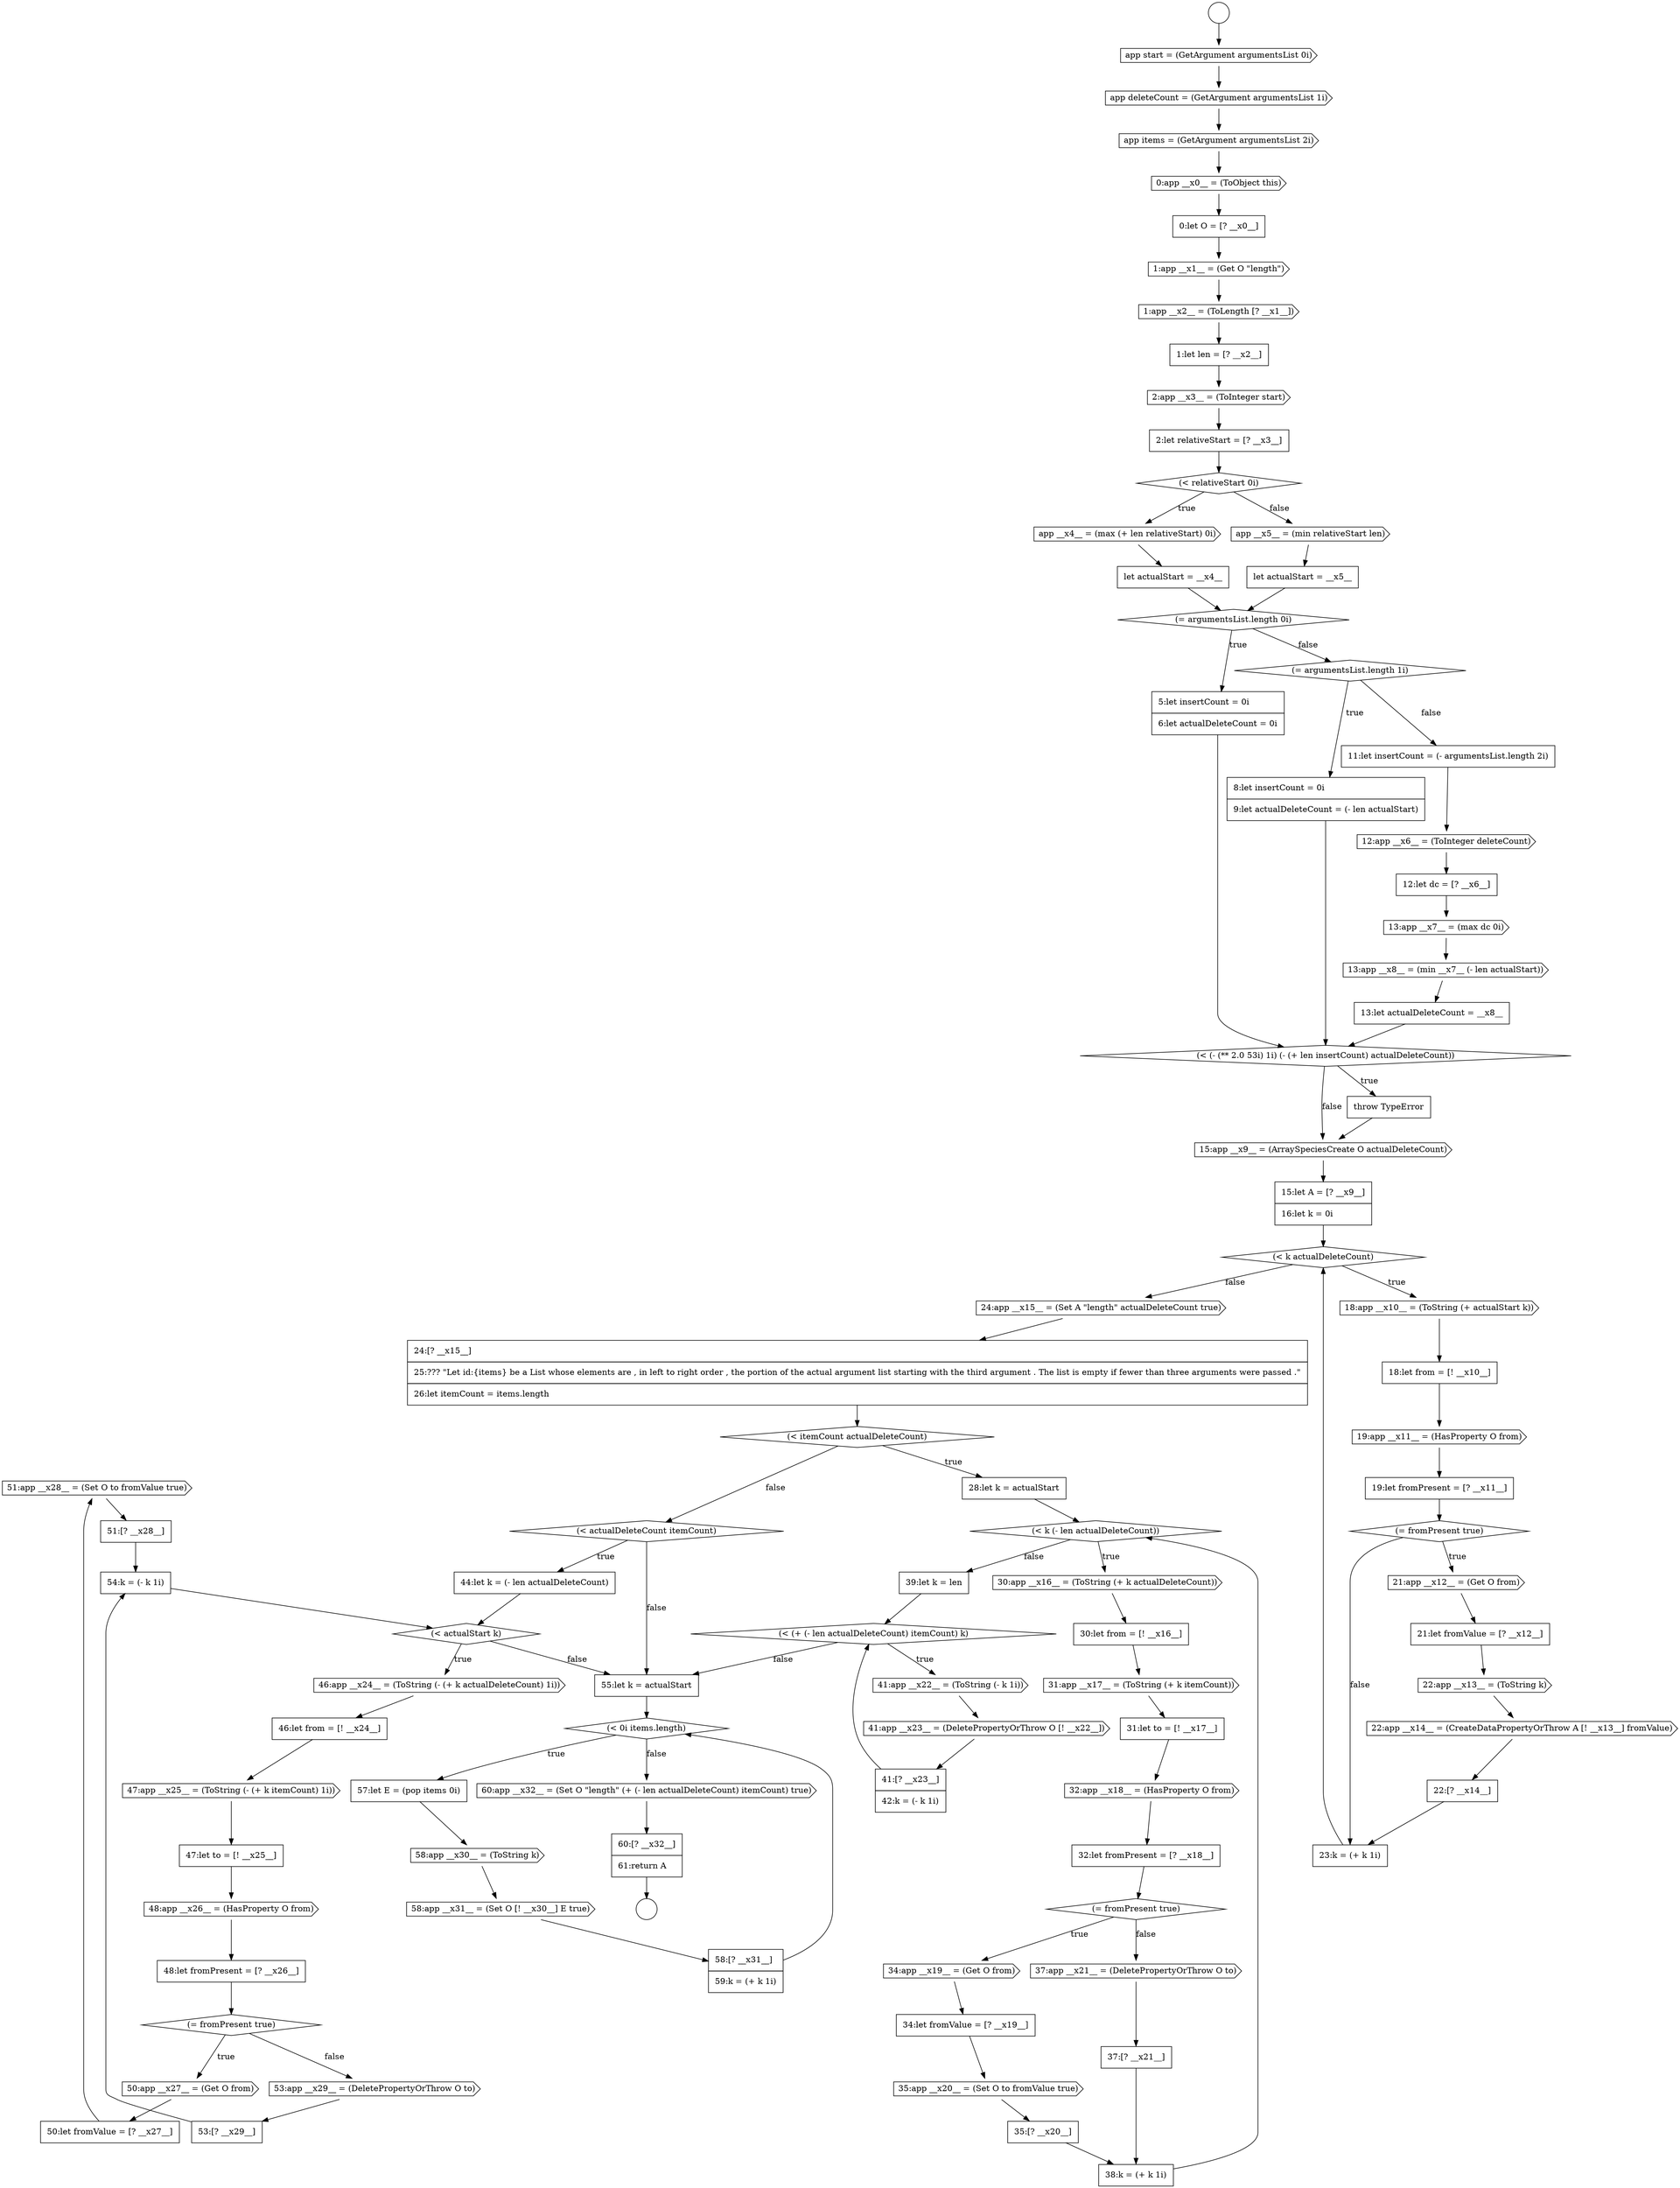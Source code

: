 digraph {
  node14114 [shape=cds, label=<<font color="black">51:app __x28__ = (Set O to fromValue true)</font>> color="black" fillcolor="white" style=filled]
  node14038 [shape=cds, label=<<font color="black">app deleteCount = (GetArgument argumentsList 1i)</font>> color="black" fillcolor="white" style=filled]
  node14057 [shape=cds, label=<<font color="black">12:app __x6__ = (ToInteger deleteCount)</font>> color="black" fillcolor="white" style=filled]
  node14117 [shape=none, margin=0, label=<<font color="black">
    <table border="0" cellborder="1" cellspacing="0" cellpadding="10">
      <tr><td align="left">53:[? __x29__]</td></tr>
    </table>
  </font>> color="black" fillcolor="white" style=filled]
  node14078 [shape=cds, label=<<font color="black">24:app __x15__ = (Set A &quot;length&quot; actualDeleteCount true)</font>> color="black" fillcolor="white" style=filled]
  node14093 [shape=none, margin=0, label=<<font color="black">
    <table border="0" cellborder="1" cellspacing="0" cellpadding="10">
      <tr><td align="left">35:[? __x20__]</td></tr>
    </table>
  </font>> color="black" fillcolor="white" style=filled]
  node14124 [shape=none, margin=0, label=<<font color="black">
    <table border="0" cellborder="1" cellspacing="0" cellpadding="10">
      <tr><td align="left">58:[? __x31__]</td></tr>
      <tr><td align="left">59:k = (+ k 1i)</td></tr>
    </table>
  </font>> color="black" fillcolor="white" style=filled]
  node14084 [shape=none, margin=0, label=<<font color="black">
    <table border="0" cellborder="1" cellspacing="0" cellpadding="10">
      <tr><td align="left">30:let from = [! __x16__]</td></tr>
    </table>
  </font>> color="black" fillcolor="white" style=filled]
  node14089 [shape=diamond, label=<<font color="black">(= fromPresent true)</font>> color="black" fillcolor="white" style=filled]
  node14099 [shape=cds, label=<<font color="black">41:app __x22__ = (ToString (- k 1i))</font>> color="black" fillcolor="white" style=filled]
  node14088 [shape=none, margin=0, label=<<font color="black">
    <table border="0" cellborder="1" cellspacing="0" cellpadding="10">
      <tr><td align="left">32:let fromPresent = [? __x18__]</td></tr>
    </table>
  </font>> color="black" fillcolor="white" style=filled]
  node14039 [shape=cds, label=<<font color="black">app items = (GetArgument argumentsList 2i)</font>> color="black" fillcolor="white" style=filled]
  node14103 [shape=none, margin=0, label=<<font color="black">
    <table border="0" cellborder="1" cellspacing="0" cellpadding="10">
      <tr><td align="left">44:let k = (- len actualDeleteCount)</td></tr>
    </table>
  </font>> color="black" fillcolor="white" style=filled]
  node14109 [shape=cds, label=<<font color="black">48:app __x26__ = (HasProperty O from)</font>> color="black" fillcolor="white" style=filled]
  node14051 [shape=none, margin=0, label=<<font color="black">
    <table border="0" cellborder="1" cellspacing="0" cellpadding="10">
      <tr><td align="left">let actualStart = __x5__</td></tr>
    </table>
  </font>> color="black" fillcolor="white" style=filled]
  node14056 [shape=none, margin=0, label=<<font color="black">
    <table border="0" cellborder="1" cellspacing="0" cellpadding="10">
      <tr><td align="left">11:let insertCount = (- argumentsList.length 2i)</td></tr>
    </table>
  </font>> color="black" fillcolor="white" style=filled]
  node14061 [shape=none, margin=0, label=<<font color="black">
    <table border="0" cellborder="1" cellspacing="0" cellpadding="10">
      <tr><td align="left">13:let actualDeleteCount = __x8__</td></tr>
    </table>
  </font>> color="black" fillcolor="white" style=filled]
  node14066 [shape=diamond, label=<<font color="black">(&lt; k actualDeleteCount)</font>> color="black" fillcolor="white" style=filled]
  node14113 [shape=none, margin=0, label=<<font color="black">
    <table border="0" cellborder="1" cellspacing="0" cellpadding="10">
      <tr><td align="left">50:let fromValue = [? __x27__]</td></tr>
    </table>
  </font>> color="black" fillcolor="white" style=filled]
  node14071 [shape=diamond, label=<<font color="black">(= fromPresent true)</font>> color="black" fillcolor="white" style=filled]
  node14046 [shape=none, margin=0, label=<<font color="black">
    <table border="0" cellborder="1" cellspacing="0" cellpadding="10">
      <tr><td align="left">2:let relativeStart = [? __x3__]</td></tr>
    </table>
  </font>> color="black" fillcolor="white" style=filled]
  node14060 [shape=cds, label=<<font color="black">13:app __x8__ = (min __x7__ (- len actualStart))</font>> color="black" fillcolor="white" style=filled]
  node14096 [shape=none, margin=0, label=<<font color="black">
    <table border="0" cellborder="1" cellspacing="0" cellpadding="10">
      <tr><td align="left">38:k = (+ k 1i)</td></tr>
    </table>
  </font>> color="black" fillcolor="white" style=filled]
  node14043 [shape=cds, label=<<font color="black">1:app __x2__ = (ToLength [? __x1__])</font>> color="black" fillcolor="white" style=filled]
  node14075 [shape=cds, label=<<font color="black">22:app __x14__ = (CreateDataPropertyOrThrow A [! __x13__] fromValue)</font>> color="black" fillcolor="white" style=filled]
  node14064 [shape=cds, label=<<font color="black">15:app __x9__ = (ArraySpeciesCreate O actualDeleteCount)</font>> color="black" fillcolor="white" style=filled]
  node14100 [shape=cds, label=<<font color="black">41:app __x23__ = (DeletePropertyOrThrow O [! __x22__])</font>> color="black" fillcolor="white" style=filled]
  node14121 [shape=none, margin=0, label=<<font color="black">
    <table border="0" cellborder="1" cellspacing="0" cellpadding="10">
      <tr><td align="left">57:let E = (pop items 0i)</td></tr>
    </table>
  </font>> color="black" fillcolor="white" style=filled]
  node14120 [shape=diamond, label=<<font color="black">(&lt; 0i items.length)</font>> color="black" fillcolor="white" style=filled]
  node14052 [shape=diamond, label=<<font color="black">(= argumentsList.length 0i)</font>> color="black" fillcolor="white" style=filled]
  node14110 [shape=none, margin=0, label=<<font color="black">
    <table border="0" cellborder="1" cellspacing="0" cellpadding="10">
      <tr><td align="left">48:let fromPresent = [? __x26__]</td></tr>
    </table>
  </font>> color="black" fillcolor="white" style=filled]
  node14104 [shape=diamond, label=<<font color="black">(&lt; actualStart k)</font>> color="black" fillcolor="white" style=filled]
  node14040 [shape=cds, label=<<font color="black">0:app __x0__ = (ToObject this)</font>> color="black" fillcolor="white" style=filled]
  node14067 [shape=cds, label=<<font color="black">18:app __x10__ = (ToString (+ actualStart k))</font>> color="black" fillcolor="white" style=filled]
  node14125 [shape=cds, label=<<font color="black">60:app __x32__ = (Set O &quot;length&quot; (+ (- len actualDeleteCount) itemCount) true)</font>> color="black" fillcolor="white" style=filled]
  node14116 [shape=cds, label=<<font color="black">53:app __x29__ = (DeletePropertyOrThrow O to)</font>> color="black" fillcolor="white" style=filled]
  node14035 [shape=circle label=" " color="black" fillcolor="white" style=filled]
  node14092 [shape=cds, label=<<font color="black">35:app __x20__ = (Set O to fromValue true)</font>> color="black" fillcolor="white" style=filled]
  node14085 [shape=cds, label=<<font color="black">31:app __x17__ = (ToString (+ k itemCount))</font>> color="black" fillcolor="white" style=filled]
  node14107 [shape=cds, label=<<font color="black">47:app __x25__ = (ToString (- (+ k itemCount) 1i))</font>> color="black" fillcolor="white" style=filled]
  node14045 [shape=cds, label=<<font color="black">2:app __x3__ = (ToInteger start)</font>> color="black" fillcolor="white" style=filled]
  node14077 [shape=none, margin=0, label=<<font color="black">
    <table border="0" cellborder="1" cellspacing="0" cellpadding="10">
      <tr><td align="left">23:k = (+ k 1i)</td></tr>
    </table>
  </font>> color="black" fillcolor="white" style=filled]
  node14072 [shape=cds, label=<<font color="black">21:app __x12__ = (Get O from)</font>> color="black" fillcolor="white" style=filled]
  node14097 [shape=none, margin=0, label=<<font color="black">
    <table border="0" cellborder="1" cellspacing="0" cellpadding="10">
      <tr><td align="left">39:let k = len</td></tr>
    </table>
  </font>> color="black" fillcolor="white" style=filled]
  node14095 [shape=none, margin=0, label=<<font color="black">
    <table border="0" cellborder="1" cellspacing="0" cellpadding="10">
      <tr><td align="left">37:[? __x21__]</td></tr>
    </table>
  </font>> color="black" fillcolor="white" style=filled]
  node14044 [shape=none, margin=0, label=<<font color="black">
    <table border="0" cellborder="1" cellspacing="0" cellpadding="10">
      <tr><td align="left">1:let len = [? __x2__]</td></tr>
    </table>
  </font>> color="black" fillcolor="white" style=filled]
  node14076 [shape=none, margin=0, label=<<font color="black">
    <table border="0" cellborder="1" cellspacing="0" cellpadding="10">
      <tr><td align="left">22:[? __x14__]</td></tr>
    </table>
  </font>> color="black" fillcolor="white" style=filled]
  node14074 [shape=cds, label=<<font color="black">22:app __x13__ = (ToString k)</font>> color="black" fillcolor="white" style=filled]
  node14059 [shape=cds, label=<<font color="black">13:app __x7__ = (max dc 0i)</font>> color="black" fillcolor="white" style=filled]
  node14082 [shape=diamond, label=<<font color="black">(&lt; k (- len actualDeleteCount))</font>> color="black" fillcolor="white" style=filled]
  node14119 [shape=none, margin=0, label=<<font color="black">
    <table border="0" cellborder="1" cellspacing="0" cellpadding="10">
      <tr><td align="left">55:let k = actualStart</td></tr>
    </table>
  </font>> color="black" fillcolor="white" style=filled]
  node14048 [shape=cds, label=<<font color="black">app __x4__ = (max (+ len relativeStart) 0i)</font>> color="black" fillcolor="white" style=filled]
  node14042 [shape=cds, label=<<font color="black">1:app __x1__ = (Get O &quot;length&quot;)</font>> color="black" fillcolor="white" style=filled]
  node14080 [shape=diamond, label=<<font color="black">(&lt; itemCount actualDeleteCount)</font>> color="black" fillcolor="white" style=filled]
  node14053 [shape=none, margin=0, label=<<font color="black">
    <table border="0" cellborder="1" cellspacing="0" cellpadding="10">
      <tr><td align="left">5:let insertCount = 0i</td></tr>
      <tr><td align="left">6:let actualDeleteCount = 0i</td></tr>
    </table>
  </font>> color="black" fillcolor="white" style=filled]
  node14122 [shape=cds, label=<<font color="black">58:app __x30__ = (ToString k)</font>> color="black" fillcolor="white" style=filled]
  node14063 [shape=none, margin=0, label=<<font color="black">
    <table border="0" cellborder="1" cellspacing="0" cellpadding="10">
      <tr><td align="left">throw TypeError</td></tr>
    </table>
  </font>> color="black" fillcolor="white" style=filled]
  node14115 [shape=none, margin=0, label=<<font color="black">
    <table border="0" cellborder="1" cellspacing="0" cellpadding="10">
      <tr><td align="left">51:[? __x28__]</td></tr>
    </table>
  </font>> color="black" fillcolor="white" style=filled]
  node14049 [shape=none, margin=0, label=<<font color="black">
    <table border="0" cellborder="1" cellspacing="0" cellpadding="10">
      <tr><td align="left">let actualStart = __x4__</td></tr>
    </table>
  </font>> color="black" fillcolor="white" style=filled]
  node14126 [shape=none, margin=0, label=<<font color="black">
    <table border="0" cellborder="1" cellspacing="0" cellpadding="10">
      <tr><td align="left">60:[? __x32__]</td></tr>
      <tr><td align="left">61:return A</td></tr>
    </table>
  </font>> color="black" fillcolor="white" style=filled]
  node14106 [shape=none, margin=0, label=<<font color="black">
    <table border="0" cellborder="1" cellspacing="0" cellpadding="10">
      <tr><td align="left">46:let from = [! __x24__]</td></tr>
    </table>
  </font>> color="black" fillcolor="white" style=filled]
  node14068 [shape=none, margin=0, label=<<font color="black">
    <table border="0" cellborder="1" cellspacing="0" cellpadding="10">
      <tr><td align="left">18:let from = [! __x10__]</td></tr>
    </table>
  </font>> color="black" fillcolor="white" style=filled]
  node14111 [shape=diamond, label=<<font color="black">(= fromPresent true)</font>> color="black" fillcolor="white" style=filled]
  node14091 [shape=none, margin=0, label=<<font color="black">
    <table border="0" cellborder="1" cellspacing="0" cellpadding="10">
      <tr><td align="left">34:let fromValue = [? __x19__]</td></tr>
    </table>
  </font>> color="black" fillcolor="white" style=filled]
  node14101 [shape=none, margin=0, label=<<font color="black">
    <table border="0" cellborder="1" cellspacing="0" cellpadding="10">
      <tr><td align="left">41:[? __x23__]</td></tr>
      <tr><td align="left">42:k = (- k 1i)</td></tr>
    </table>
  </font>> color="black" fillcolor="white" style=filled]
  node14036 [shape=circle label=" " color="black" fillcolor="white" style=filled]
  node14081 [shape=none, margin=0, label=<<font color="black">
    <table border="0" cellborder="1" cellspacing="0" cellpadding="10">
      <tr><td align="left">28:let k = actualStart</td></tr>
    </table>
  </font>> color="black" fillcolor="white" style=filled]
  node14086 [shape=none, margin=0, label=<<font color="black">
    <table border="0" cellborder="1" cellspacing="0" cellpadding="10">
      <tr><td align="left">31:let to = [! __x17__]</td></tr>
    </table>
  </font>> color="black" fillcolor="white" style=filled]
  node14073 [shape=none, margin=0, label=<<font color="black">
    <table border="0" cellborder="1" cellspacing="0" cellpadding="10">
      <tr><td align="left">21:let fromValue = [? __x12__]</td></tr>
    </table>
  </font>> color="black" fillcolor="white" style=filled]
  node14123 [shape=cds, label=<<font color="black">58:app __x31__ = (Set O [! __x30__] E true)</font>> color="black" fillcolor="white" style=filled]
  node14118 [shape=none, margin=0, label=<<font color="black">
    <table border="0" cellborder="1" cellspacing="0" cellpadding="10">
      <tr><td align="left">54:k = (- k 1i)</td></tr>
    </table>
  </font>> color="black" fillcolor="white" style=filled]
  node14058 [shape=none, margin=0, label=<<font color="black">
    <table border="0" cellborder="1" cellspacing="0" cellpadding="10">
      <tr><td align="left">12:let dc = [? __x6__]</td></tr>
    </table>
  </font>> color="black" fillcolor="white" style=filled]
  node14037 [shape=cds, label=<<font color="black">app start = (GetArgument argumentsList 0i)</font>> color="black" fillcolor="white" style=filled]
  node14098 [shape=diamond, label=<<font color="black">(&lt; (+ (- len actualDeleteCount) itemCount) k)</font>> color="black" fillcolor="white" style=filled]
  node14108 [shape=none, margin=0, label=<<font color="black">
    <table border="0" cellborder="1" cellspacing="0" cellpadding="10">
      <tr><td align="left">47:let to = [! __x25__]</td></tr>
    </table>
  </font>> color="black" fillcolor="white" style=filled]
  node14083 [shape=cds, label=<<font color="black">30:app __x16__ = (ToString (+ k actualDeleteCount))</font>> color="black" fillcolor="white" style=filled]
  node14079 [shape=none, margin=0, label=<<font color="black">
    <table border="0" cellborder="1" cellspacing="0" cellpadding="10">
      <tr><td align="left">24:[? __x15__]</td></tr>
      <tr><td align="left">25:??? &quot;Let id:{items} be a List whose elements are , in left to right order , the portion of the actual argument list starting with the third argument . The list is empty if fewer than three arguments were passed .&quot;</td></tr>
      <tr><td align="left">26:let itemCount = items.length</td></tr>
    </table>
  </font>> color="black" fillcolor="white" style=filled]
  node14069 [shape=cds, label=<<font color="black">19:app __x11__ = (HasProperty O from)</font>> color="black" fillcolor="white" style=filled]
  node14041 [shape=none, margin=0, label=<<font color="black">
    <table border="0" cellborder="1" cellspacing="0" cellpadding="10">
      <tr><td align="left">0:let O = [? __x0__]</td></tr>
    </table>
  </font>> color="black" fillcolor="white" style=filled]
  node14094 [shape=cds, label=<<font color="black">37:app __x21__ = (DeletePropertyOrThrow O to)</font>> color="black" fillcolor="white" style=filled]
  node14054 [shape=diamond, label=<<font color="black">(= argumentsList.length 1i)</font>> color="black" fillcolor="white" style=filled]
  node14047 [shape=diamond, label=<<font color="black">(&lt; relativeStart 0i)</font>> color="black" fillcolor="white" style=filled]
  node14105 [shape=cds, label=<<font color="black">46:app __x24__ = (ToString (- (+ k actualDeleteCount) 1i))</font>> color="black" fillcolor="white" style=filled]
  node14065 [shape=none, margin=0, label=<<font color="black">
    <table border="0" cellborder="1" cellspacing="0" cellpadding="10">
      <tr><td align="left">15:let A = [? __x9__]</td></tr>
      <tr><td align="left">16:let k = 0i</td></tr>
    </table>
  </font>> color="black" fillcolor="white" style=filled]
  node14070 [shape=none, margin=0, label=<<font color="black">
    <table border="0" cellborder="1" cellspacing="0" cellpadding="10">
      <tr><td align="left">19:let fromPresent = [? __x11__]</td></tr>
    </table>
  </font>> color="black" fillcolor="white" style=filled]
  node14050 [shape=cds, label=<<font color="black">app __x5__ = (min relativeStart len)</font>> color="black" fillcolor="white" style=filled]
  node14090 [shape=cds, label=<<font color="black">34:app __x19__ = (Get O from)</font>> color="black" fillcolor="white" style=filled]
  node14087 [shape=cds, label=<<font color="black">32:app __x18__ = (HasProperty O from)</font>> color="black" fillcolor="white" style=filled]
  node14062 [shape=diamond, label=<<font color="black">(&lt; (- (** 2.0 53i) 1i) (- (+ len insertCount) actualDeleteCount))</font>> color="black" fillcolor="white" style=filled]
  node14112 [shape=cds, label=<<font color="black">50:app __x27__ = (Get O from)</font>> color="black" fillcolor="white" style=filled]
  node14055 [shape=none, margin=0, label=<<font color="black">
    <table border="0" cellborder="1" cellspacing="0" cellpadding="10">
      <tr><td align="left">8:let insertCount = 0i</td></tr>
      <tr><td align="left">9:let actualDeleteCount = (- len actualStart)</td></tr>
    </table>
  </font>> color="black" fillcolor="white" style=filled]
  node14102 [shape=diamond, label=<<font color="black">(&lt; actualDeleteCount itemCount)</font>> color="black" fillcolor="white" style=filled]
  node14067 -> node14068 [ color="black"]
  node14058 -> node14059 [ color="black"]
  node14050 -> node14051 [ color="black"]
  node14106 -> node14107 [ color="black"]
  node14084 -> node14085 [ color="black"]
  node14072 -> node14073 [ color="black"]
  node14120 -> node14121 [label=<<font color="black">true</font>> color="black"]
  node14120 -> node14125 [label=<<font color="black">false</font>> color="black"]
  node14124 -> node14120 [ color="black"]
  node14047 -> node14048 [label=<<font color="black">true</font>> color="black"]
  node14047 -> node14050 [label=<<font color="black">false</font>> color="black"]
  node14100 -> node14101 [ color="black"]
  node14054 -> node14055 [label=<<font color="black">true</font>> color="black"]
  node14054 -> node14056 [label=<<font color="black">false</font>> color="black"]
  node14109 -> node14110 [ color="black"]
  node14075 -> node14076 [ color="black"]
  node14113 -> node14114 [ color="black"]
  node14104 -> node14105 [label=<<font color="black">true</font>> color="black"]
  node14104 -> node14119 [label=<<font color="black">false</font>> color="black"]
  node14046 -> node14047 [ color="black"]
  node14055 -> node14062 [ color="black"]
  node14042 -> node14043 [ color="black"]
  node14041 -> node14042 [ color="black"]
  node14078 -> node14079 [ color="black"]
  node14071 -> node14072 [label=<<font color="black">true</font>> color="black"]
  node14071 -> node14077 [label=<<font color="black">false</font>> color="black"]
  node14057 -> node14058 [ color="black"]
  node14073 -> node14074 [ color="black"]
  node14049 -> node14052 [ color="black"]
  node14040 -> node14041 [ color="black"]
  node14125 -> node14126 [ color="black"]
  node14039 -> node14040 [ color="black"]
  node14089 -> node14090 [label=<<font color="black">true</font>> color="black"]
  node14089 -> node14094 [label=<<font color="black">false</font>> color="black"]
  node14044 -> node14045 [ color="black"]
  node14094 -> node14095 [ color="black"]
  node14095 -> node14096 [ color="black"]
  node14037 -> node14038 [ color="black"]
  node14091 -> node14092 [ color="black"]
  node14045 -> node14046 [ color="black"]
  node14079 -> node14080 [ color="black"]
  node14090 -> node14091 [ color="black"]
  node14105 -> node14106 [ color="black"]
  node14077 -> node14066 [ color="black"]
  node14056 -> node14057 [ color="black"]
  node14096 -> node14082 [ color="black"]
  node14068 -> node14069 [ color="black"]
  node14085 -> node14086 [ color="black"]
  node14063 -> node14064 [ color="black"]
  node14035 -> node14037 [ color="black"]
  node14051 -> node14052 [ color="black"]
  node14087 -> node14088 [ color="black"]
  node14093 -> node14096 [ color="black"]
  node14060 -> node14061 [ color="black"]
  node14107 -> node14108 [ color="black"]
  node14115 -> node14118 [ color="black"]
  node14108 -> node14109 [ color="black"]
  node14048 -> node14049 [ color="black"]
  node14126 -> node14036 [ color="black"]
  node14070 -> node14071 [ color="black"]
  node14083 -> node14084 [ color="black"]
  node14116 -> node14117 [ color="black"]
  node14086 -> node14087 [ color="black"]
  node14092 -> node14093 [ color="black"]
  node14101 -> node14098 [ color="black"]
  node14061 -> node14062 [ color="black"]
  node14118 -> node14104 [ color="black"]
  node14043 -> node14044 [ color="black"]
  node14082 -> node14083 [label=<<font color="black">true</font>> color="black"]
  node14082 -> node14097 [label=<<font color="black">false</font>> color="black"]
  node14052 -> node14053 [label=<<font color="black">true</font>> color="black"]
  node14052 -> node14054 [label=<<font color="black">false</font>> color="black"]
  node14065 -> node14066 [ color="black"]
  node14080 -> node14081 [label=<<font color="black">true</font>> color="black"]
  node14080 -> node14102 [label=<<font color="black">false</font>> color="black"]
  node14097 -> node14098 [ color="black"]
  node14121 -> node14122 [ color="black"]
  node14069 -> node14070 [ color="black"]
  node14103 -> node14104 [ color="black"]
  node14053 -> node14062 [ color="black"]
  node14119 -> node14120 [ color="black"]
  node14066 -> node14067 [label=<<font color="black">true</font>> color="black"]
  node14066 -> node14078 [label=<<font color="black">false</font>> color="black"]
  node14074 -> node14075 [ color="black"]
  node14102 -> node14103 [label=<<font color="black">true</font>> color="black"]
  node14102 -> node14119 [label=<<font color="black">false</font>> color="black"]
  node14076 -> node14077 [ color="black"]
  node14110 -> node14111 [ color="black"]
  node14112 -> node14113 [ color="black"]
  node14059 -> node14060 [ color="black"]
  node14123 -> node14124 [ color="black"]
  node14122 -> node14123 [ color="black"]
  node14098 -> node14099 [label=<<font color="black">true</font>> color="black"]
  node14098 -> node14119 [label=<<font color="black">false</font>> color="black"]
  node14064 -> node14065 [ color="black"]
  node14062 -> node14063 [label=<<font color="black">true</font>> color="black"]
  node14062 -> node14064 [label=<<font color="black">false</font>> color="black"]
  node14114 -> node14115 [ color="black"]
  node14117 -> node14118 [ color="black"]
  node14088 -> node14089 [ color="black"]
  node14099 -> node14100 [ color="black"]
  node14081 -> node14082 [ color="black"]
  node14111 -> node14112 [label=<<font color="black">true</font>> color="black"]
  node14111 -> node14116 [label=<<font color="black">false</font>> color="black"]
  node14038 -> node14039 [ color="black"]
}

